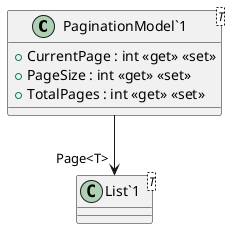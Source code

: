 @startuml
class "PaginationModel`1"<T> {
    + CurrentPage : int <<get>> <<set>>
    + PageSize : int <<get>> <<set>>
    + TotalPages : int <<get>> <<set>>
}
class "List`1"<T> {
}
"PaginationModel`1" --> "Page<T>" "List`1"
@enduml
